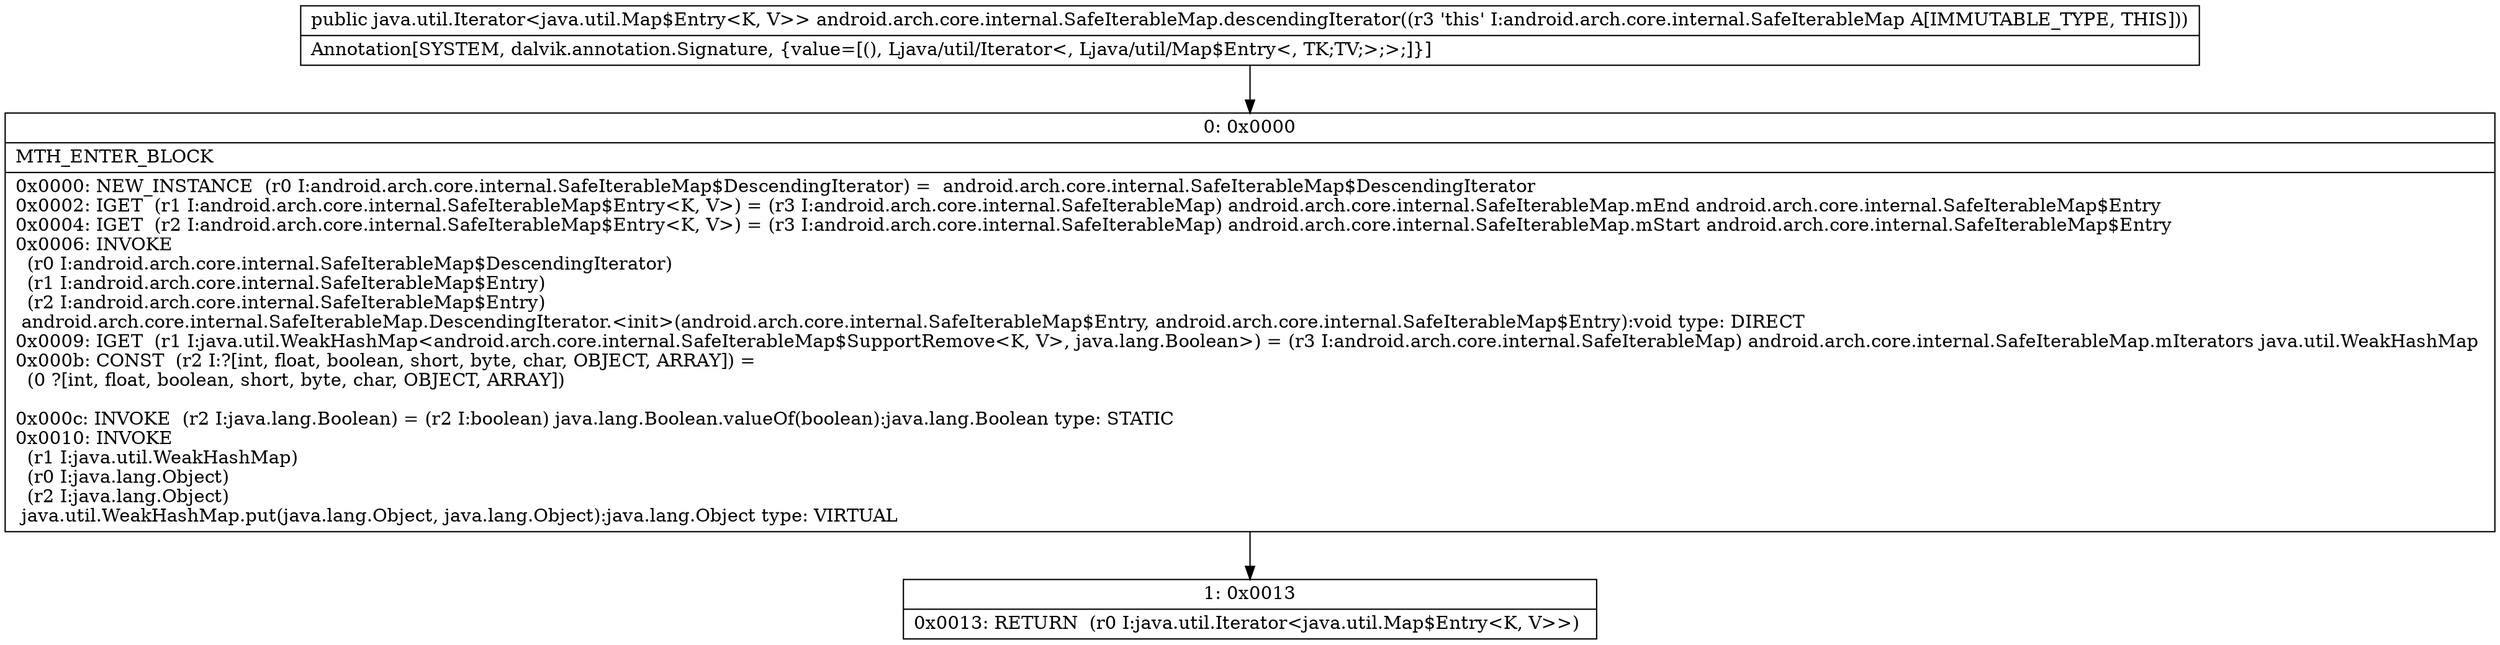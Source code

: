 digraph "CFG forandroid.arch.core.internal.SafeIterableMap.descendingIterator()Ljava\/util\/Iterator;" {
Node_0 [shape=record,label="{0\:\ 0x0000|MTH_ENTER_BLOCK\l|0x0000: NEW_INSTANCE  (r0 I:android.arch.core.internal.SafeIterableMap$DescendingIterator) =  android.arch.core.internal.SafeIterableMap$DescendingIterator \l0x0002: IGET  (r1 I:android.arch.core.internal.SafeIterableMap$Entry\<K, V\>) = (r3 I:android.arch.core.internal.SafeIterableMap) android.arch.core.internal.SafeIterableMap.mEnd android.arch.core.internal.SafeIterableMap$Entry \l0x0004: IGET  (r2 I:android.arch.core.internal.SafeIterableMap$Entry\<K, V\>) = (r3 I:android.arch.core.internal.SafeIterableMap) android.arch.core.internal.SafeIterableMap.mStart android.arch.core.internal.SafeIterableMap$Entry \l0x0006: INVOKE  \l  (r0 I:android.arch.core.internal.SafeIterableMap$DescendingIterator)\l  (r1 I:android.arch.core.internal.SafeIterableMap$Entry)\l  (r2 I:android.arch.core.internal.SafeIterableMap$Entry)\l android.arch.core.internal.SafeIterableMap.DescendingIterator.\<init\>(android.arch.core.internal.SafeIterableMap$Entry, android.arch.core.internal.SafeIterableMap$Entry):void type: DIRECT \l0x0009: IGET  (r1 I:java.util.WeakHashMap\<android.arch.core.internal.SafeIterableMap$SupportRemove\<K, V\>, java.lang.Boolean\>) = (r3 I:android.arch.core.internal.SafeIterableMap) android.arch.core.internal.SafeIterableMap.mIterators java.util.WeakHashMap \l0x000b: CONST  (r2 I:?[int, float, boolean, short, byte, char, OBJECT, ARRAY]) = \l  (0 ?[int, float, boolean, short, byte, char, OBJECT, ARRAY])\l \l0x000c: INVOKE  (r2 I:java.lang.Boolean) = (r2 I:boolean) java.lang.Boolean.valueOf(boolean):java.lang.Boolean type: STATIC \l0x0010: INVOKE  \l  (r1 I:java.util.WeakHashMap)\l  (r0 I:java.lang.Object)\l  (r2 I:java.lang.Object)\l java.util.WeakHashMap.put(java.lang.Object, java.lang.Object):java.lang.Object type: VIRTUAL \l}"];
Node_1 [shape=record,label="{1\:\ 0x0013|0x0013: RETURN  (r0 I:java.util.Iterator\<java.util.Map$Entry\<K, V\>\>) \l}"];
MethodNode[shape=record,label="{public java.util.Iterator\<java.util.Map$Entry\<K, V\>\> android.arch.core.internal.SafeIterableMap.descendingIterator((r3 'this' I:android.arch.core.internal.SafeIterableMap A[IMMUTABLE_TYPE, THIS]))  | Annotation[SYSTEM, dalvik.annotation.Signature, \{value=[(), Ljava\/util\/Iterator\<, Ljava\/util\/Map$Entry\<, TK;TV;\>;\>;]\}]\l}"];
MethodNode -> Node_0;
Node_0 -> Node_1;
}

